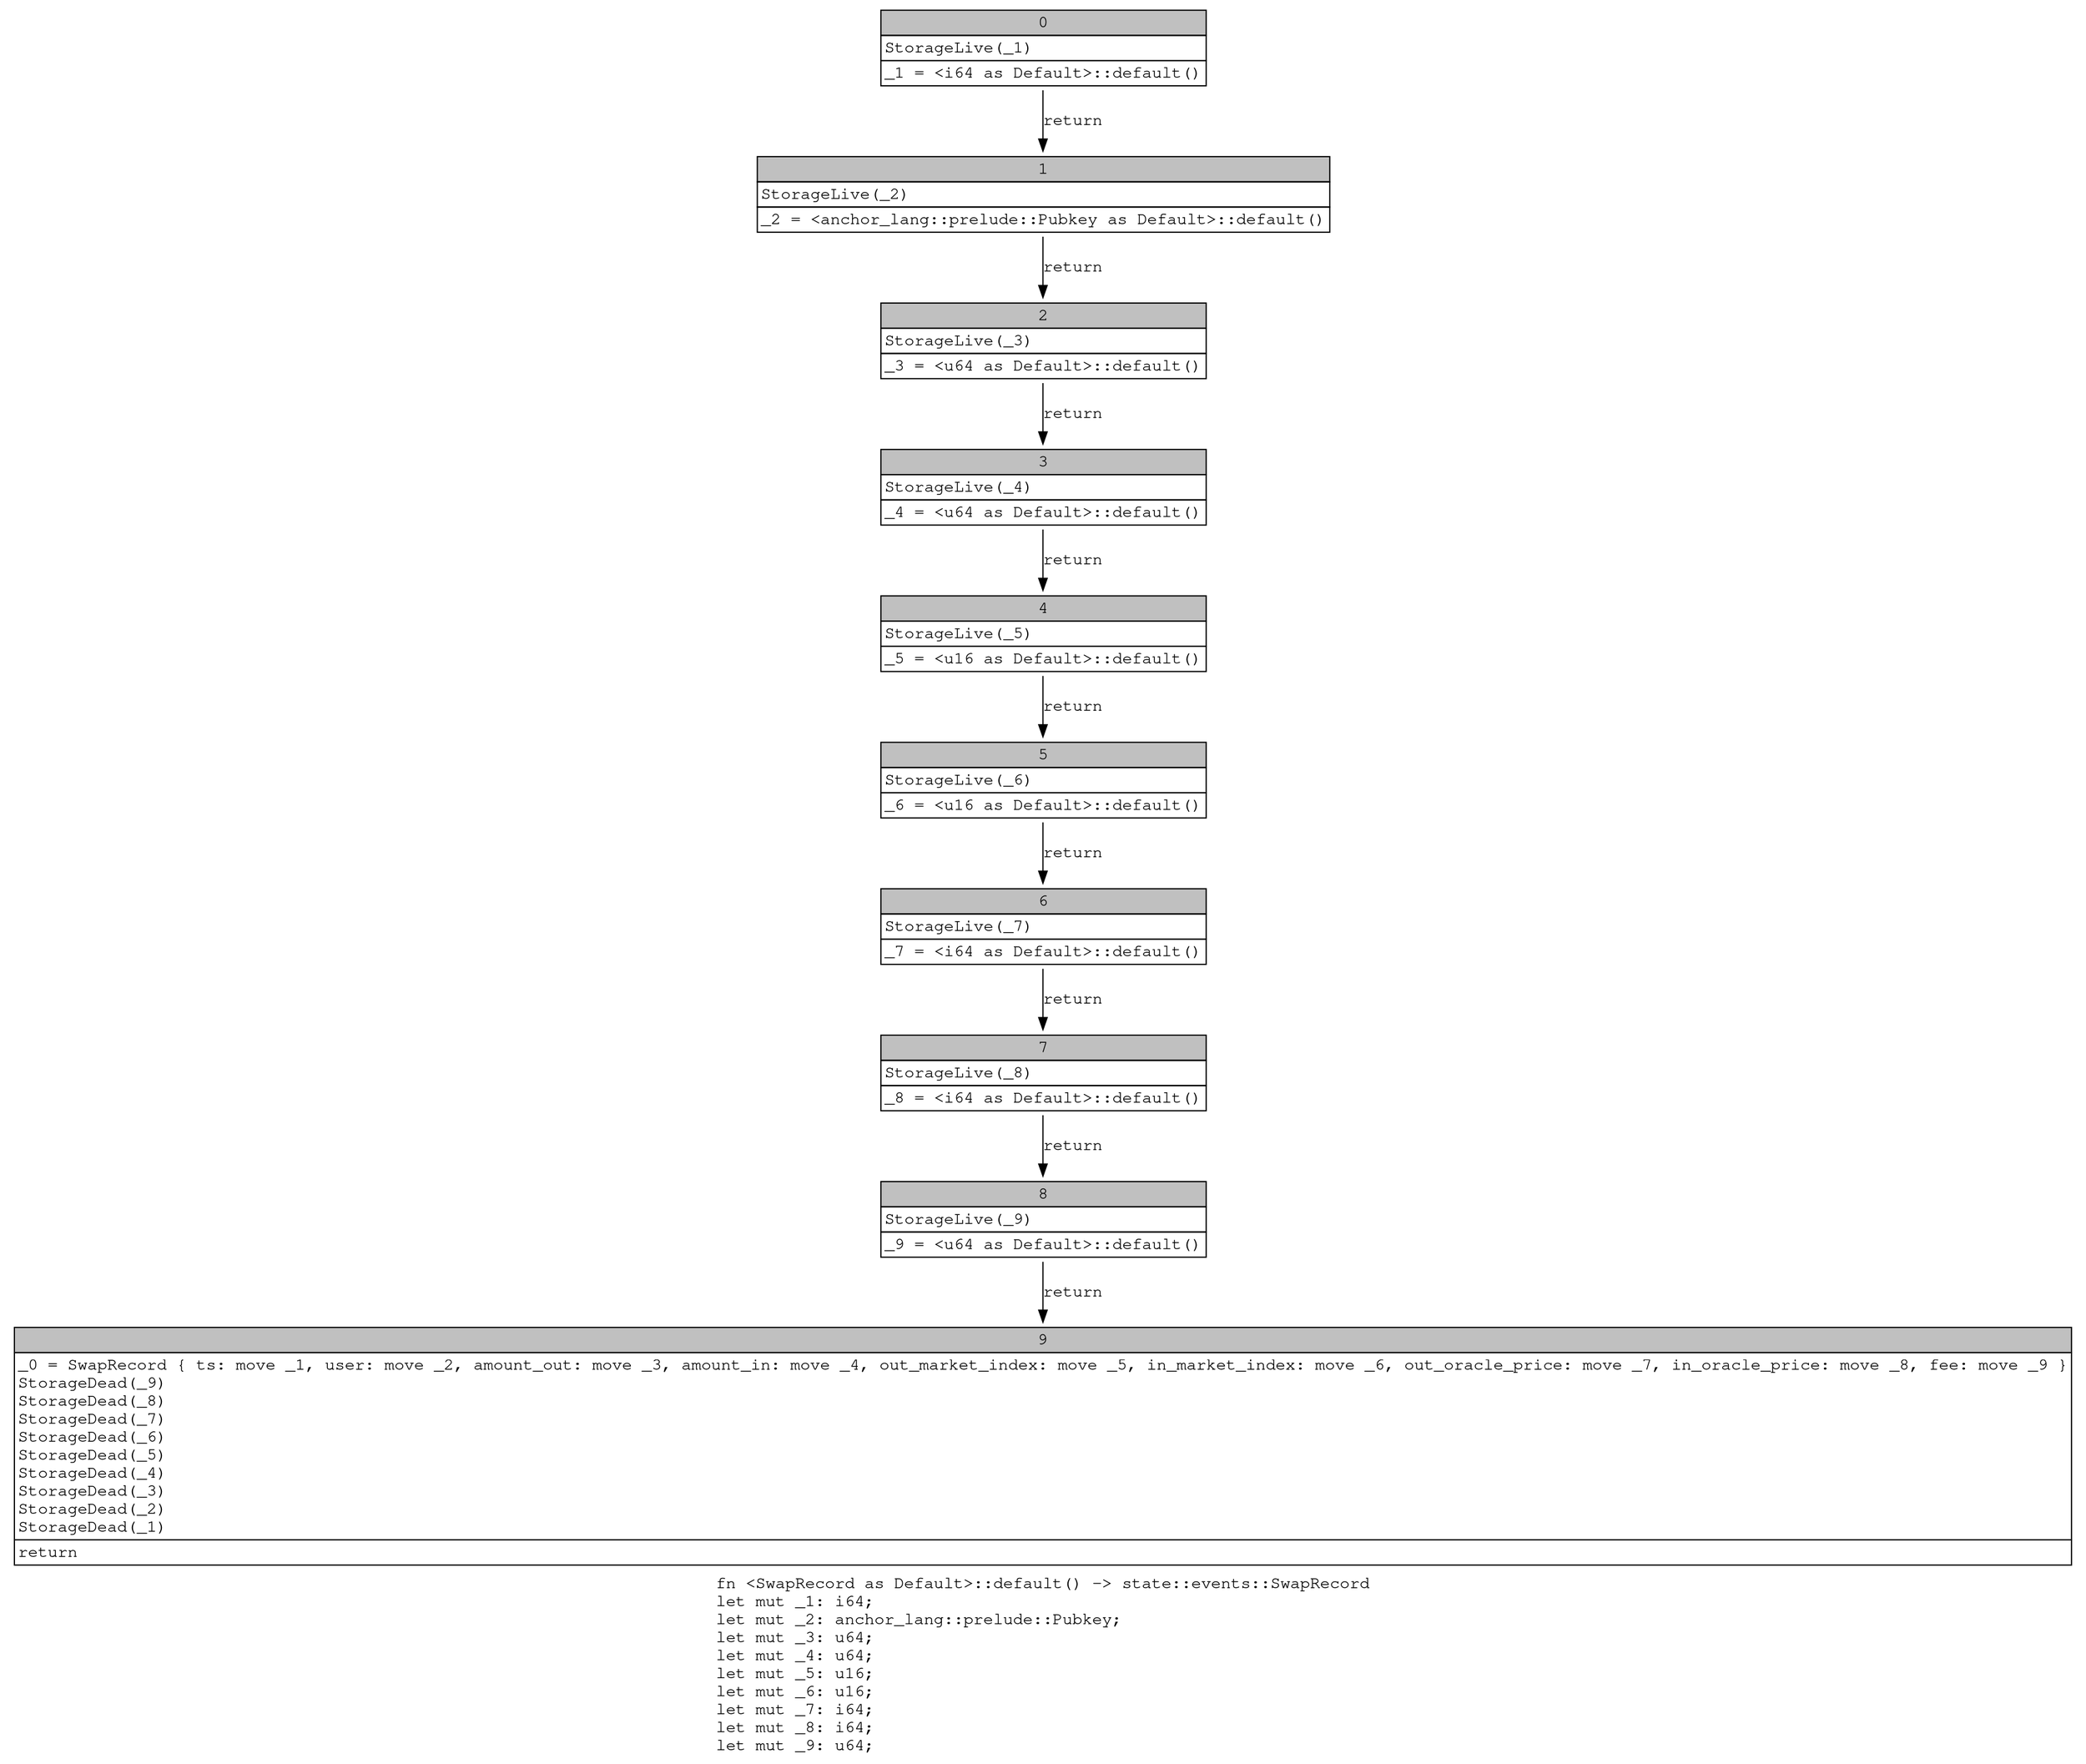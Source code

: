 digraph Mir_0_16062 {
    graph [fontname="Courier, monospace"];
    node [fontname="Courier, monospace"];
    edge [fontname="Courier, monospace"];
    label=<fn &lt;SwapRecord as Default&gt;::default() -&gt; state::events::SwapRecord<br align="left"/>let mut _1: i64;<br align="left"/>let mut _2: anchor_lang::prelude::Pubkey;<br align="left"/>let mut _3: u64;<br align="left"/>let mut _4: u64;<br align="left"/>let mut _5: u16;<br align="left"/>let mut _6: u16;<br align="left"/>let mut _7: i64;<br align="left"/>let mut _8: i64;<br align="left"/>let mut _9: u64;<br align="left"/>>;
    bb0__0_16062 [shape="none", label=<<table border="0" cellborder="1" cellspacing="0"><tr><td bgcolor="gray" align="center" colspan="1">0</td></tr><tr><td align="left" balign="left">StorageLive(_1)<br/></td></tr><tr><td align="left">_1 = &lt;i64 as Default&gt;::default()</td></tr></table>>];
    bb1__0_16062 [shape="none", label=<<table border="0" cellborder="1" cellspacing="0"><tr><td bgcolor="gray" align="center" colspan="1">1</td></tr><tr><td align="left" balign="left">StorageLive(_2)<br/></td></tr><tr><td align="left">_2 = &lt;anchor_lang::prelude::Pubkey as Default&gt;::default()</td></tr></table>>];
    bb2__0_16062 [shape="none", label=<<table border="0" cellborder="1" cellspacing="0"><tr><td bgcolor="gray" align="center" colspan="1">2</td></tr><tr><td align="left" balign="left">StorageLive(_3)<br/></td></tr><tr><td align="left">_3 = &lt;u64 as Default&gt;::default()</td></tr></table>>];
    bb3__0_16062 [shape="none", label=<<table border="0" cellborder="1" cellspacing="0"><tr><td bgcolor="gray" align="center" colspan="1">3</td></tr><tr><td align="left" balign="left">StorageLive(_4)<br/></td></tr><tr><td align="left">_4 = &lt;u64 as Default&gt;::default()</td></tr></table>>];
    bb4__0_16062 [shape="none", label=<<table border="0" cellborder="1" cellspacing="0"><tr><td bgcolor="gray" align="center" colspan="1">4</td></tr><tr><td align="left" balign="left">StorageLive(_5)<br/></td></tr><tr><td align="left">_5 = &lt;u16 as Default&gt;::default()</td></tr></table>>];
    bb5__0_16062 [shape="none", label=<<table border="0" cellborder="1" cellspacing="0"><tr><td bgcolor="gray" align="center" colspan="1">5</td></tr><tr><td align="left" balign="left">StorageLive(_6)<br/></td></tr><tr><td align="left">_6 = &lt;u16 as Default&gt;::default()</td></tr></table>>];
    bb6__0_16062 [shape="none", label=<<table border="0" cellborder="1" cellspacing="0"><tr><td bgcolor="gray" align="center" colspan="1">6</td></tr><tr><td align="left" balign="left">StorageLive(_7)<br/></td></tr><tr><td align="left">_7 = &lt;i64 as Default&gt;::default()</td></tr></table>>];
    bb7__0_16062 [shape="none", label=<<table border="0" cellborder="1" cellspacing="0"><tr><td bgcolor="gray" align="center" colspan="1">7</td></tr><tr><td align="left" balign="left">StorageLive(_8)<br/></td></tr><tr><td align="left">_8 = &lt;i64 as Default&gt;::default()</td></tr></table>>];
    bb8__0_16062 [shape="none", label=<<table border="0" cellborder="1" cellspacing="0"><tr><td bgcolor="gray" align="center" colspan="1">8</td></tr><tr><td align="left" balign="left">StorageLive(_9)<br/></td></tr><tr><td align="left">_9 = &lt;u64 as Default&gt;::default()</td></tr></table>>];
    bb9__0_16062 [shape="none", label=<<table border="0" cellborder="1" cellspacing="0"><tr><td bgcolor="gray" align="center" colspan="1">9</td></tr><tr><td align="left" balign="left">_0 = SwapRecord { ts: move _1, user: move _2, amount_out: move _3, amount_in: move _4, out_market_index: move _5, in_market_index: move _6, out_oracle_price: move _7, in_oracle_price: move _8, fee: move _9 }<br/>StorageDead(_9)<br/>StorageDead(_8)<br/>StorageDead(_7)<br/>StorageDead(_6)<br/>StorageDead(_5)<br/>StorageDead(_4)<br/>StorageDead(_3)<br/>StorageDead(_2)<br/>StorageDead(_1)<br/></td></tr><tr><td align="left">return</td></tr></table>>];
    bb0__0_16062 -> bb1__0_16062 [label="return"];
    bb1__0_16062 -> bb2__0_16062 [label="return"];
    bb2__0_16062 -> bb3__0_16062 [label="return"];
    bb3__0_16062 -> bb4__0_16062 [label="return"];
    bb4__0_16062 -> bb5__0_16062 [label="return"];
    bb5__0_16062 -> bb6__0_16062 [label="return"];
    bb6__0_16062 -> bb7__0_16062 [label="return"];
    bb7__0_16062 -> bb8__0_16062 [label="return"];
    bb8__0_16062 -> bb9__0_16062 [label="return"];
}
